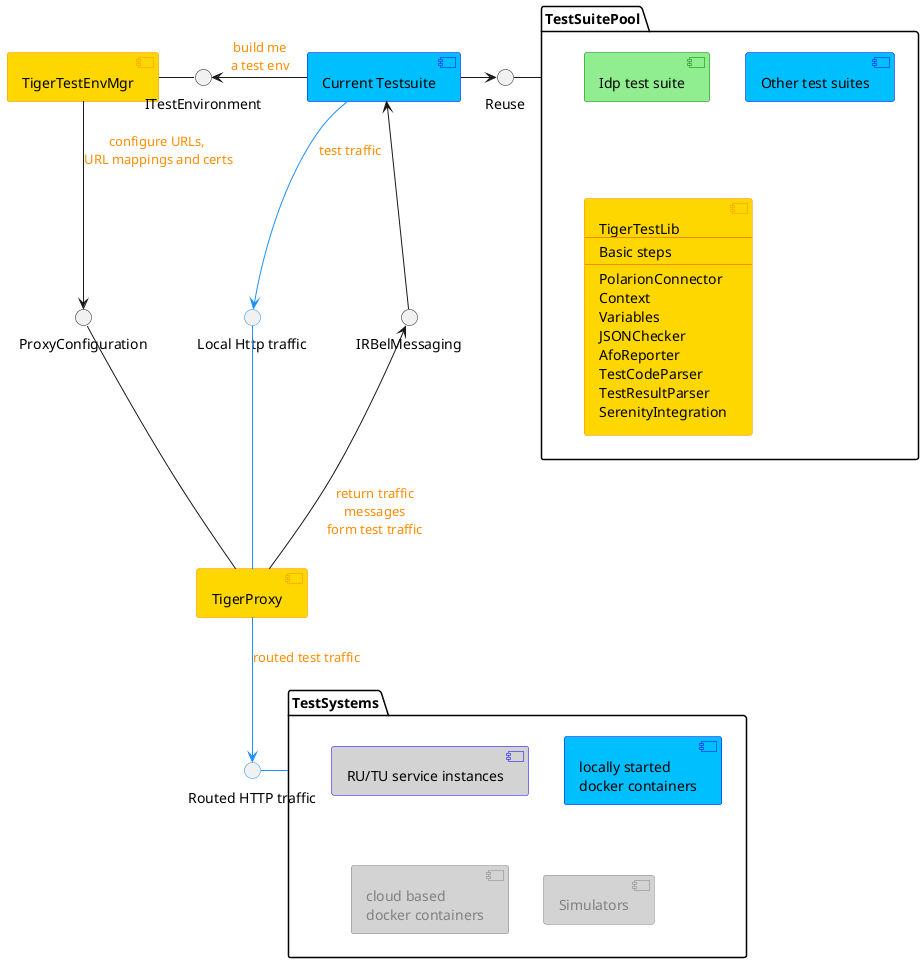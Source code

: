 
@startuml

hide stereotype

' left to right direction

skinparam component {
    BackgroundColor Gold
    BorderColor DarkOrange
    BackgroundColor<<External>> LightGray
    BorderColor<<External>> Blue
    BackgroundColor<<Idp>> LightGreen
    BorderColor<<Idp>> Green
    BackgroundColor<<Other>> DeepSkyBlue
    BorderColor<<Other>> Blue
    BackgroundColor<<NextRelease>> LightGray
    FontColor<<NextRelease>> Gray
    BorderColor<<NextRelease>> Gray
    ArrowColor<<HTTP>> DodgerBlue
    FontColor<<HTTP>> Gray
    ArrowFontColor DarkOrange
    ArrowThickness 1
}

skinparam interface {
    BorderColor<<HTTP>> DodgerBlue
}


' left to right direction

' component TigerServer  <<NextRelease>>

package TestSystems as tsys {
    component "RU/TU service instances" as rutu <<External>>
    component "locally started\ndocker containers" as locdock <<Other>>

    component "cloud based\ndocker containers" as clddock <<NextRelease>>
    component "Simulators" as sims <<NextRelease>>
}

component TigerTestEnvMgr as tem
component TigerProxy as tp

package TestSuitePool as suites {
    component "Idp test suite" as its <<Idp>>
    component "Other test suites" as ots <<Other>>
    component TigerTestLib [
      TigerTestLib
      ---
      Basic steps
      ---
      PolarionConnector
      Context
      Variables
      JSONChecker
      AfoReporter
      TestCodeParser
      TestResultParser
      SerenityIntegration
    ]
}

component "Current Testsuite" as tdir <<Other>>



' tem
interface ITestEnvironment as item
' tp
interface "Local Http traffic" as ihttp <<HTTP>>
interface "ProxyConfiguration" as ipconf
' ts
interface "IRBelMessaging" as irbel
'tsys
interface "Routed HTTP traffic" as iroutes <<HTTP>>
'suites
' interface "Steps" as isteps
' interface "Helpers" as ihelpers
interface "Reuse" as ireuse


ihttp -down- tp <<HTTP>>
tdir --> ihttp <<HTTP>> : test traffic

irbel -up-> tdir
tp -up-> irbel : return traffic\nmessages\nform test traffic


iroutes -left- tsys <<HTTP>>
tp --> iroutes <<HTTP>> : routed test traffic

ipconf -- tp
tem --> ipconf : configure URLs, \nURL mappings and certs

item -left- tem
tdir -left-> item : build me\na test env


ireuse -left- suites
tdir -right-> ireuse

@enduml